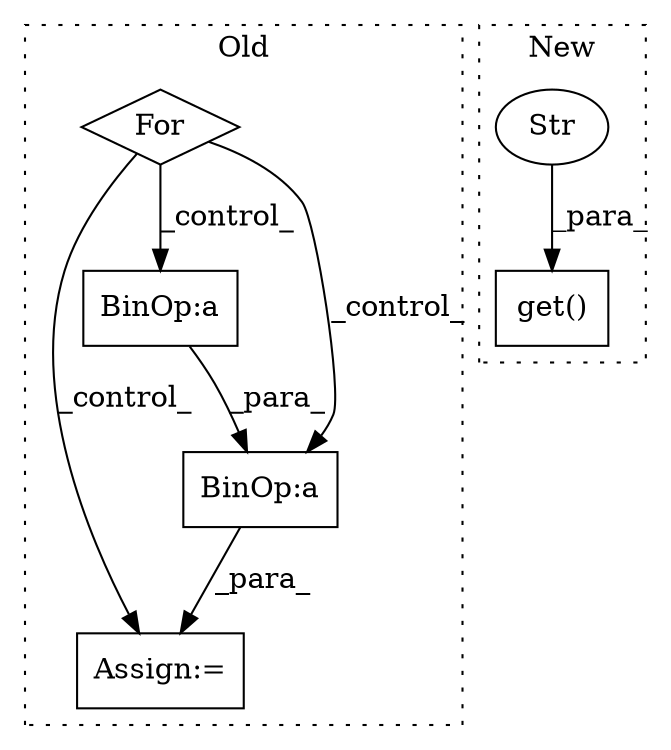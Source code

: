digraph G {
subgraph cluster0 {
1 [label="For" a="107" s="4419,4442" l="4,14" shape="diamond"];
4 [label="Assign:=" a="68" s="4502" l="3" shape="box"];
5 [label="BinOp:a" a="82" s="4521" l="3" shape="box"];
6 [label="BinOp:a" a="82" s="4506" l="37" shape="box"];
label = "Old";
style="dotted";
}
subgraph cluster1 {
2 [label="get()" a="75" s="4126,4159" l="11,1" shape="box"];
3 [label="Str" a="66" s="4137" l="15" shape="ellipse"];
label = "New";
style="dotted";
}
1 -> 4 [label="_control_"];
1 -> 6 [label="_control_"];
1 -> 5 [label="_control_"];
3 -> 2 [label="_para_"];
5 -> 6 [label="_para_"];
6 -> 4 [label="_para_"];
}